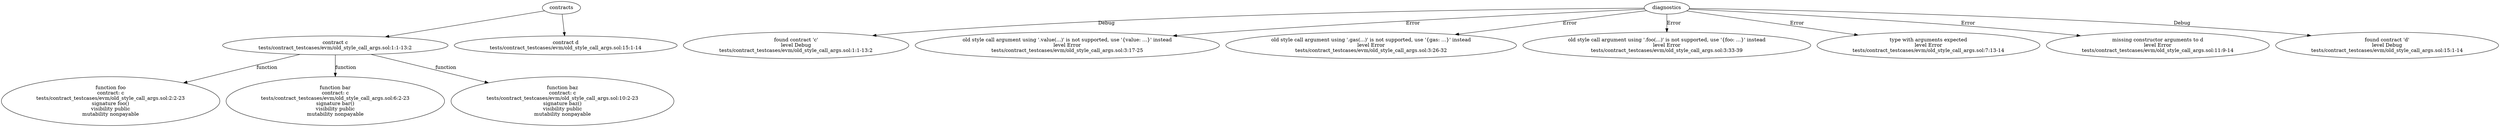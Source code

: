 strict digraph "tests/contract_testcases/evm/old_style_call_args.sol" {
	contract [label="contract c\ntests/contract_testcases/evm/old_style_call_args.sol:1:1-13:2"]
	foo [label="function foo\ncontract: c\ntests/contract_testcases/evm/old_style_call_args.sol:2:2-23\nsignature foo()\nvisibility public\nmutability nonpayable"]
	bar [label="function bar\ncontract: c\ntests/contract_testcases/evm/old_style_call_args.sol:6:2-23\nsignature bar()\nvisibility public\nmutability nonpayable"]
	baz [label="function baz\ncontract: c\ntests/contract_testcases/evm/old_style_call_args.sol:10:2-23\nsignature baz()\nvisibility public\nmutability nonpayable"]
	contract_5 [label="contract d\ntests/contract_testcases/evm/old_style_call_args.sol:15:1-14"]
	diagnostic [label="found contract 'c'\nlevel Debug\ntests/contract_testcases/evm/old_style_call_args.sol:1:1-13:2"]
	diagnostic_8 [label="old style call argument using '.value(...)' is not supported, use '{value: ...}' instead\nlevel Error\ntests/contract_testcases/evm/old_style_call_args.sol:3:17-25"]
	diagnostic_9 [label="old style call argument using '.gas(...)' is not supported, use '{gas: ...}' instead\nlevel Error\ntests/contract_testcases/evm/old_style_call_args.sol:3:26-32"]
	diagnostic_10 [label="old style call argument using '.foo(...)' is not supported, use '{foo: ...}' instead\nlevel Error\ntests/contract_testcases/evm/old_style_call_args.sol:3:33-39"]
	diagnostic_11 [label="type with arguments expected\nlevel Error\ntests/contract_testcases/evm/old_style_call_args.sol:7:13-14"]
	diagnostic_12 [label="missing constructor arguments to d\nlevel Error\ntests/contract_testcases/evm/old_style_call_args.sol:11:9-14"]
	diagnostic_13 [label="found contract 'd'\nlevel Debug\ntests/contract_testcases/evm/old_style_call_args.sol:15:1-14"]
	contracts -> contract
	contract -> foo [label="function"]
	contract -> bar [label="function"]
	contract -> baz [label="function"]
	contracts -> contract_5
	diagnostics -> diagnostic [label="Debug"]
	diagnostics -> diagnostic_8 [label="Error"]
	diagnostics -> diagnostic_9 [label="Error"]
	diagnostics -> diagnostic_10 [label="Error"]
	diagnostics -> diagnostic_11 [label="Error"]
	diagnostics -> diagnostic_12 [label="Error"]
	diagnostics -> diagnostic_13 [label="Debug"]
}
